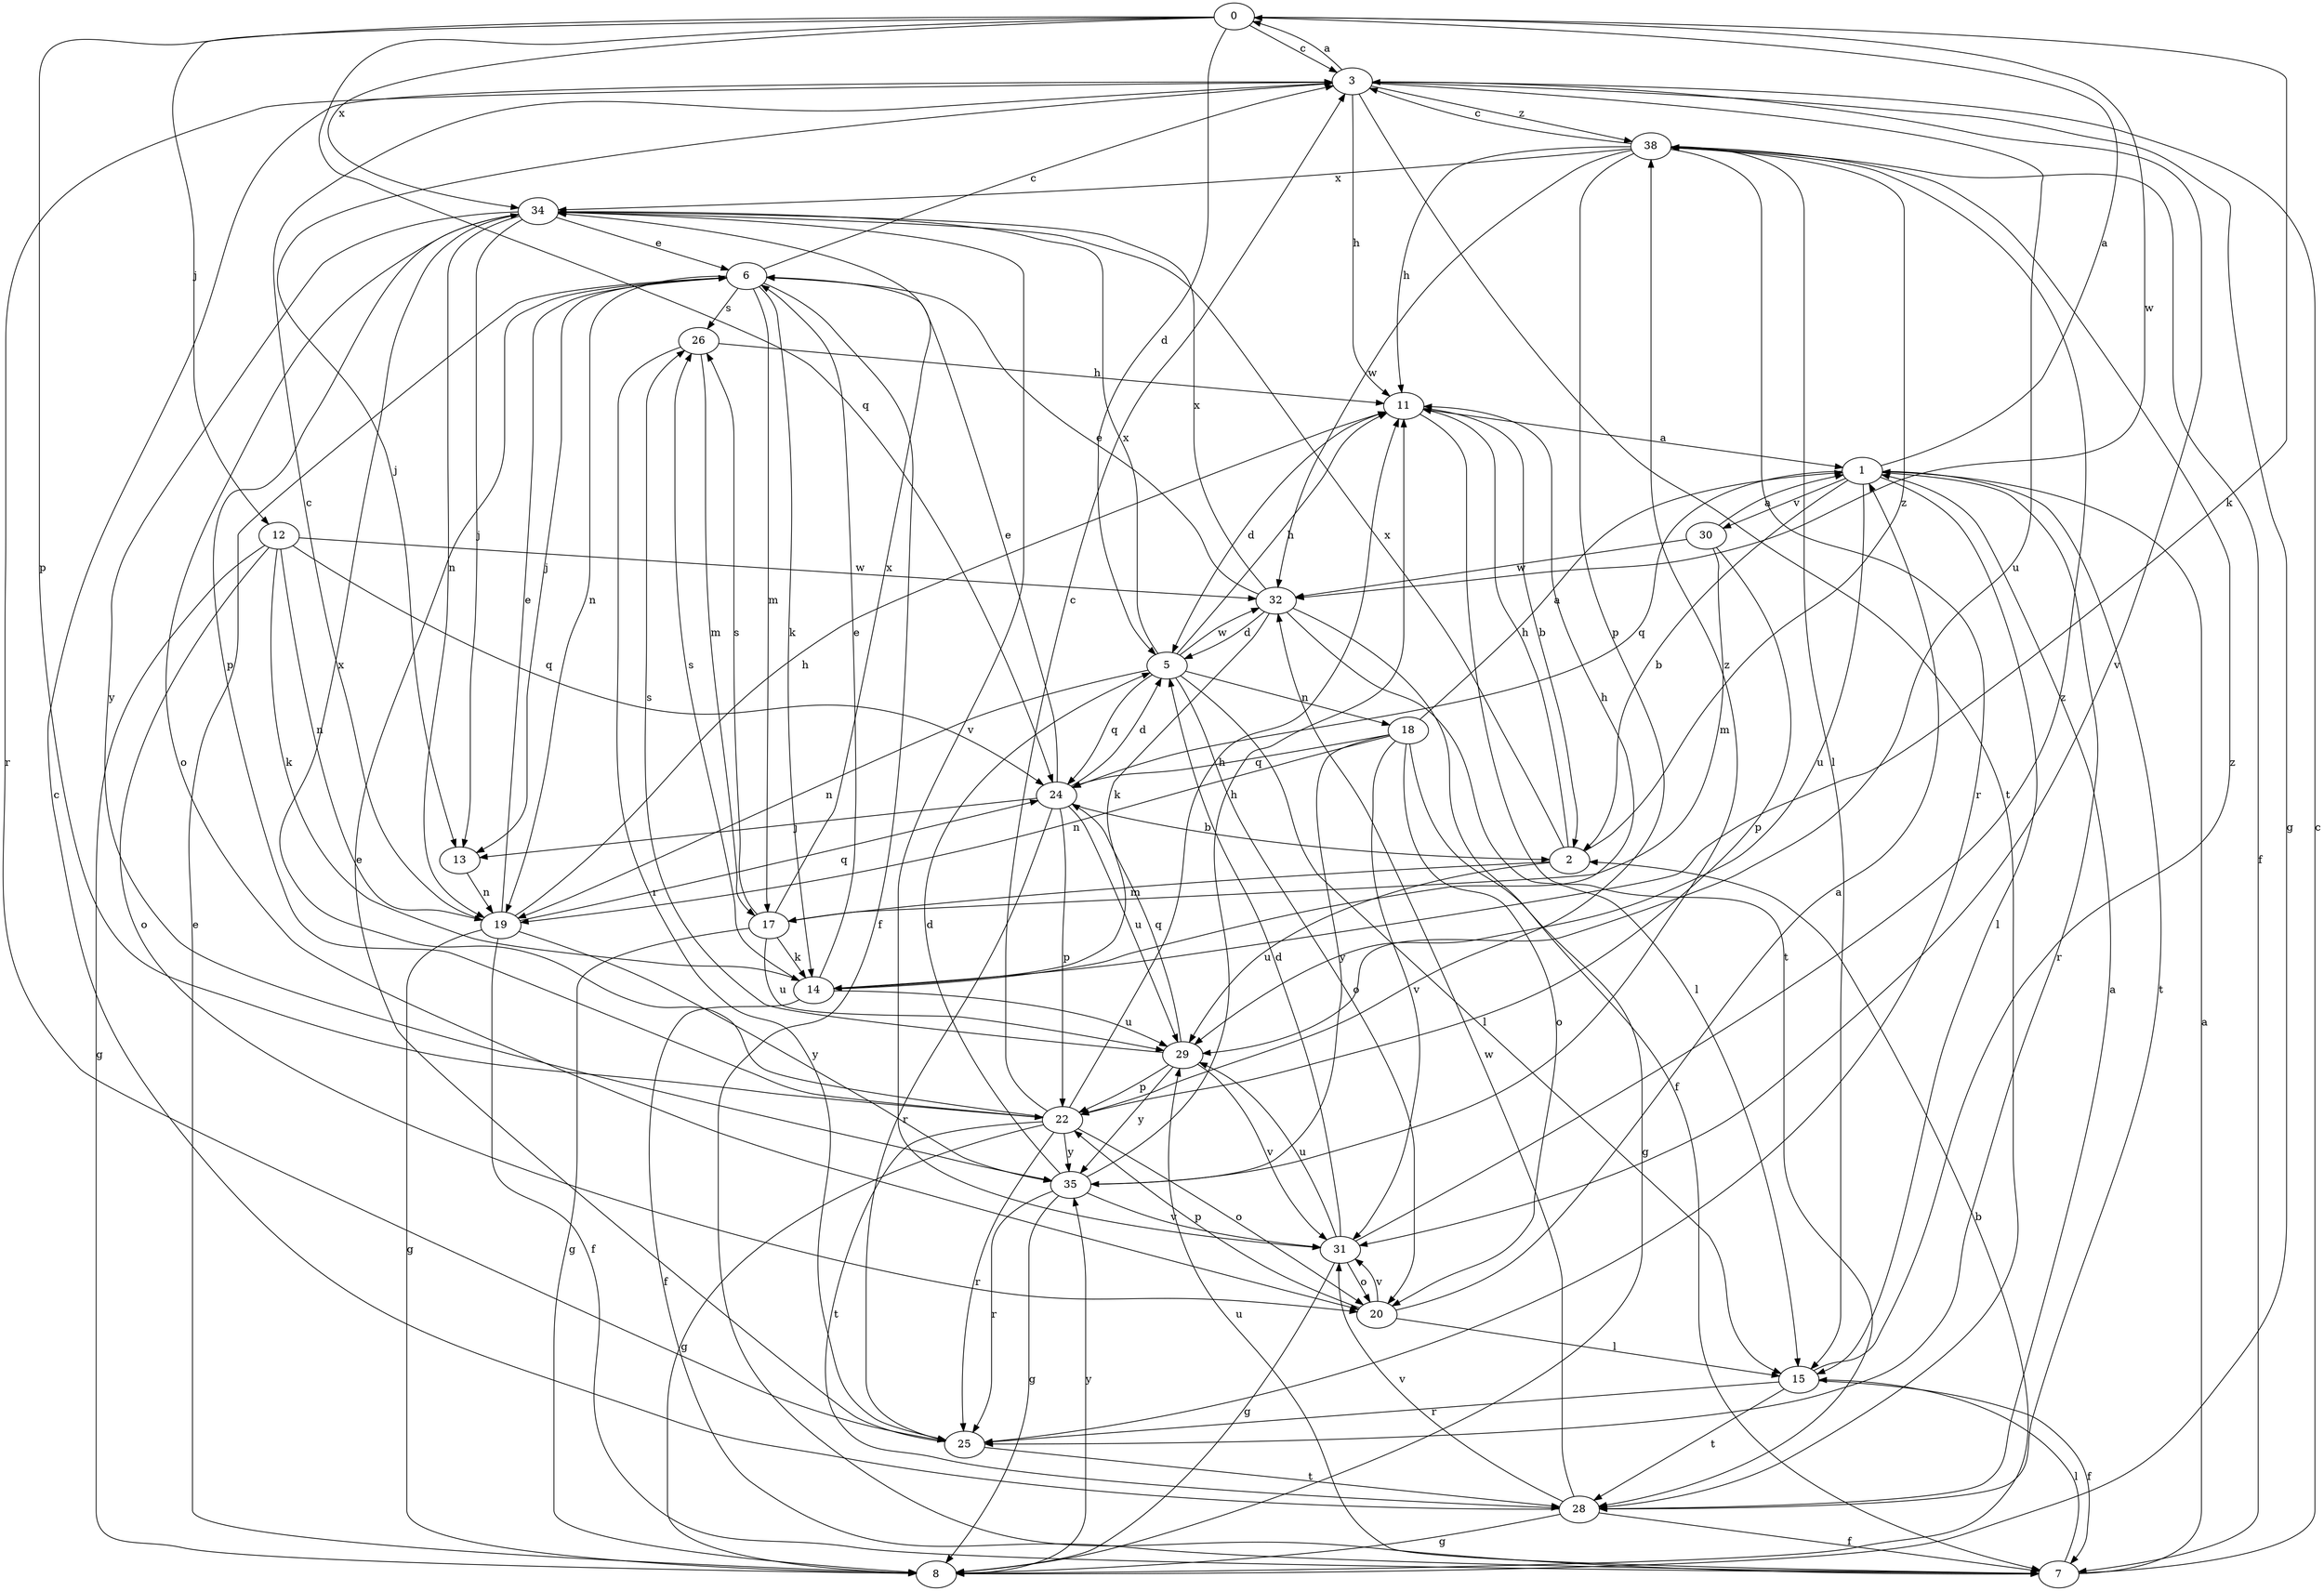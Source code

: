 strict digraph  {
0;
1;
2;
3;
5;
6;
7;
8;
11;
12;
13;
14;
15;
17;
18;
19;
20;
22;
24;
25;
26;
28;
29;
30;
31;
32;
34;
35;
38;
0 -> 3  [label=c];
0 -> 5  [label=d];
0 -> 12  [label=j];
0 -> 14  [label=k];
0 -> 22  [label=p];
0 -> 24  [label=q];
0 -> 32  [label=w];
0 -> 34  [label=x];
1 -> 0  [label=a];
1 -> 2  [label=b];
1 -> 15  [label=l];
1 -> 24  [label=q];
1 -> 25  [label=r];
1 -> 28  [label=t];
1 -> 29  [label=u];
1 -> 30  [label=v];
2 -> 11  [label=h];
2 -> 17  [label=m];
2 -> 29  [label=u];
2 -> 34  [label=x];
2 -> 38  [label=z];
3 -> 0  [label=a];
3 -> 8  [label=g];
3 -> 11  [label=h];
3 -> 13  [label=j];
3 -> 25  [label=r];
3 -> 28  [label=t];
3 -> 29  [label=u];
3 -> 31  [label=v];
3 -> 38  [label=z];
5 -> 11  [label=h];
5 -> 15  [label=l];
5 -> 18  [label=n];
5 -> 19  [label=n];
5 -> 20  [label=o];
5 -> 24  [label=q];
5 -> 32  [label=w];
5 -> 34  [label=x];
6 -> 3  [label=c];
6 -> 7  [label=f];
6 -> 13  [label=j];
6 -> 14  [label=k];
6 -> 17  [label=m];
6 -> 19  [label=n];
6 -> 26  [label=s];
7 -> 1  [label=a];
7 -> 3  [label=c];
7 -> 15  [label=l];
7 -> 29  [label=u];
8 -> 2  [label=b];
8 -> 6  [label=e];
8 -> 35  [label=y];
11 -> 1  [label=a];
11 -> 2  [label=b];
11 -> 5  [label=d];
11 -> 28  [label=t];
12 -> 8  [label=g];
12 -> 14  [label=k];
12 -> 19  [label=n];
12 -> 20  [label=o];
12 -> 24  [label=q];
12 -> 32  [label=w];
13 -> 19  [label=n];
14 -> 6  [label=e];
14 -> 7  [label=f];
14 -> 11  [label=h];
14 -> 26  [label=s];
14 -> 29  [label=u];
15 -> 7  [label=f];
15 -> 25  [label=r];
15 -> 28  [label=t];
15 -> 38  [label=z];
17 -> 8  [label=g];
17 -> 14  [label=k];
17 -> 26  [label=s];
17 -> 29  [label=u];
17 -> 34  [label=x];
18 -> 1  [label=a];
18 -> 8  [label=g];
18 -> 19  [label=n];
18 -> 20  [label=o];
18 -> 24  [label=q];
18 -> 31  [label=v];
18 -> 35  [label=y];
19 -> 3  [label=c];
19 -> 6  [label=e];
19 -> 7  [label=f];
19 -> 8  [label=g];
19 -> 11  [label=h];
19 -> 24  [label=q];
19 -> 35  [label=y];
20 -> 1  [label=a];
20 -> 15  [label=l];
20 -> 22  [label=p];
20 -> 31  [label=v];
22 -> 3  [label=c];
22 -> 8  [label=g];
22 -> 11  [label=h];
22 -> 20  [label=o];
22 -> 25  [label=r];
22 -> 28  [label=t];
22 -> 34  [label=x];
22 -> 35  [label=y];
24 -> 2  [label=b];
24 -> 5  [label=d];
24 -> 6  [label=e];
24 -> 13  [label=j];
24 -> 22  [label=p];
24 -> 25  [label=r];
24 -> 29  [label=u];
25 -> 6  [label=e];
25 -> 28  [label=t];
26 -> 11  [label=h];
26 -> 17  [label=m];
26 -> 25  [label=r];
28 -> 1  [label=a];
28 -> 3  [label=c];
28 -> 7  [label=f];
28 -> 8  [label=g];
28 -> 31  [label=v];
28 -> 32  [label=w];
29 -> 22  [label=p];
29 -> 24  [label=q];
29 -> 26  [label=s];
29 -> 31  [label=v];
29 -> 35  [label=y];
30 -> 1  [label=a];
30 -> 17  [label=m];
30 -> 22  [label=p];
30 -> 32  [label=w];
31 -> 5  [label=d];
31 -> 8  [label=g];
31 -> 20  [label=o];
31 -> 29  [label=u];
31 -> 38  [label=z];
32 -> 5  [label=d];
32 -> 6  [label=e];
32 -> 7  [label=f];
32 -> 14  [label=k];
32 -> 15  [label=l];
32 -> 34  [label=x];
34 -> 6  [label=e];
34 -> 13  [label=j];
34 -> 19  [label=n];
34 -> 20  [label=o];
34 -> 22  [label=p];
34 -> 31  [label=v];
34 -> 35  [label=y];
35 -> 5  [label=d];
35 -> 8  [label=g];
35 -> 11  [label=h];
35 -> 25  [label=r];
35 -> 31  [label=v];
35 -> 38  [label=z];
38 -> 3  [label=c];
38 -> 7  [label=f];
38 -> 11  [label=h];
38 -> 15  [label=l];
38 -> 22  [label=p];
38 -> 25  [label=r];
38 -> 32  [label=w];
38 -> 34  [label=x];
}
